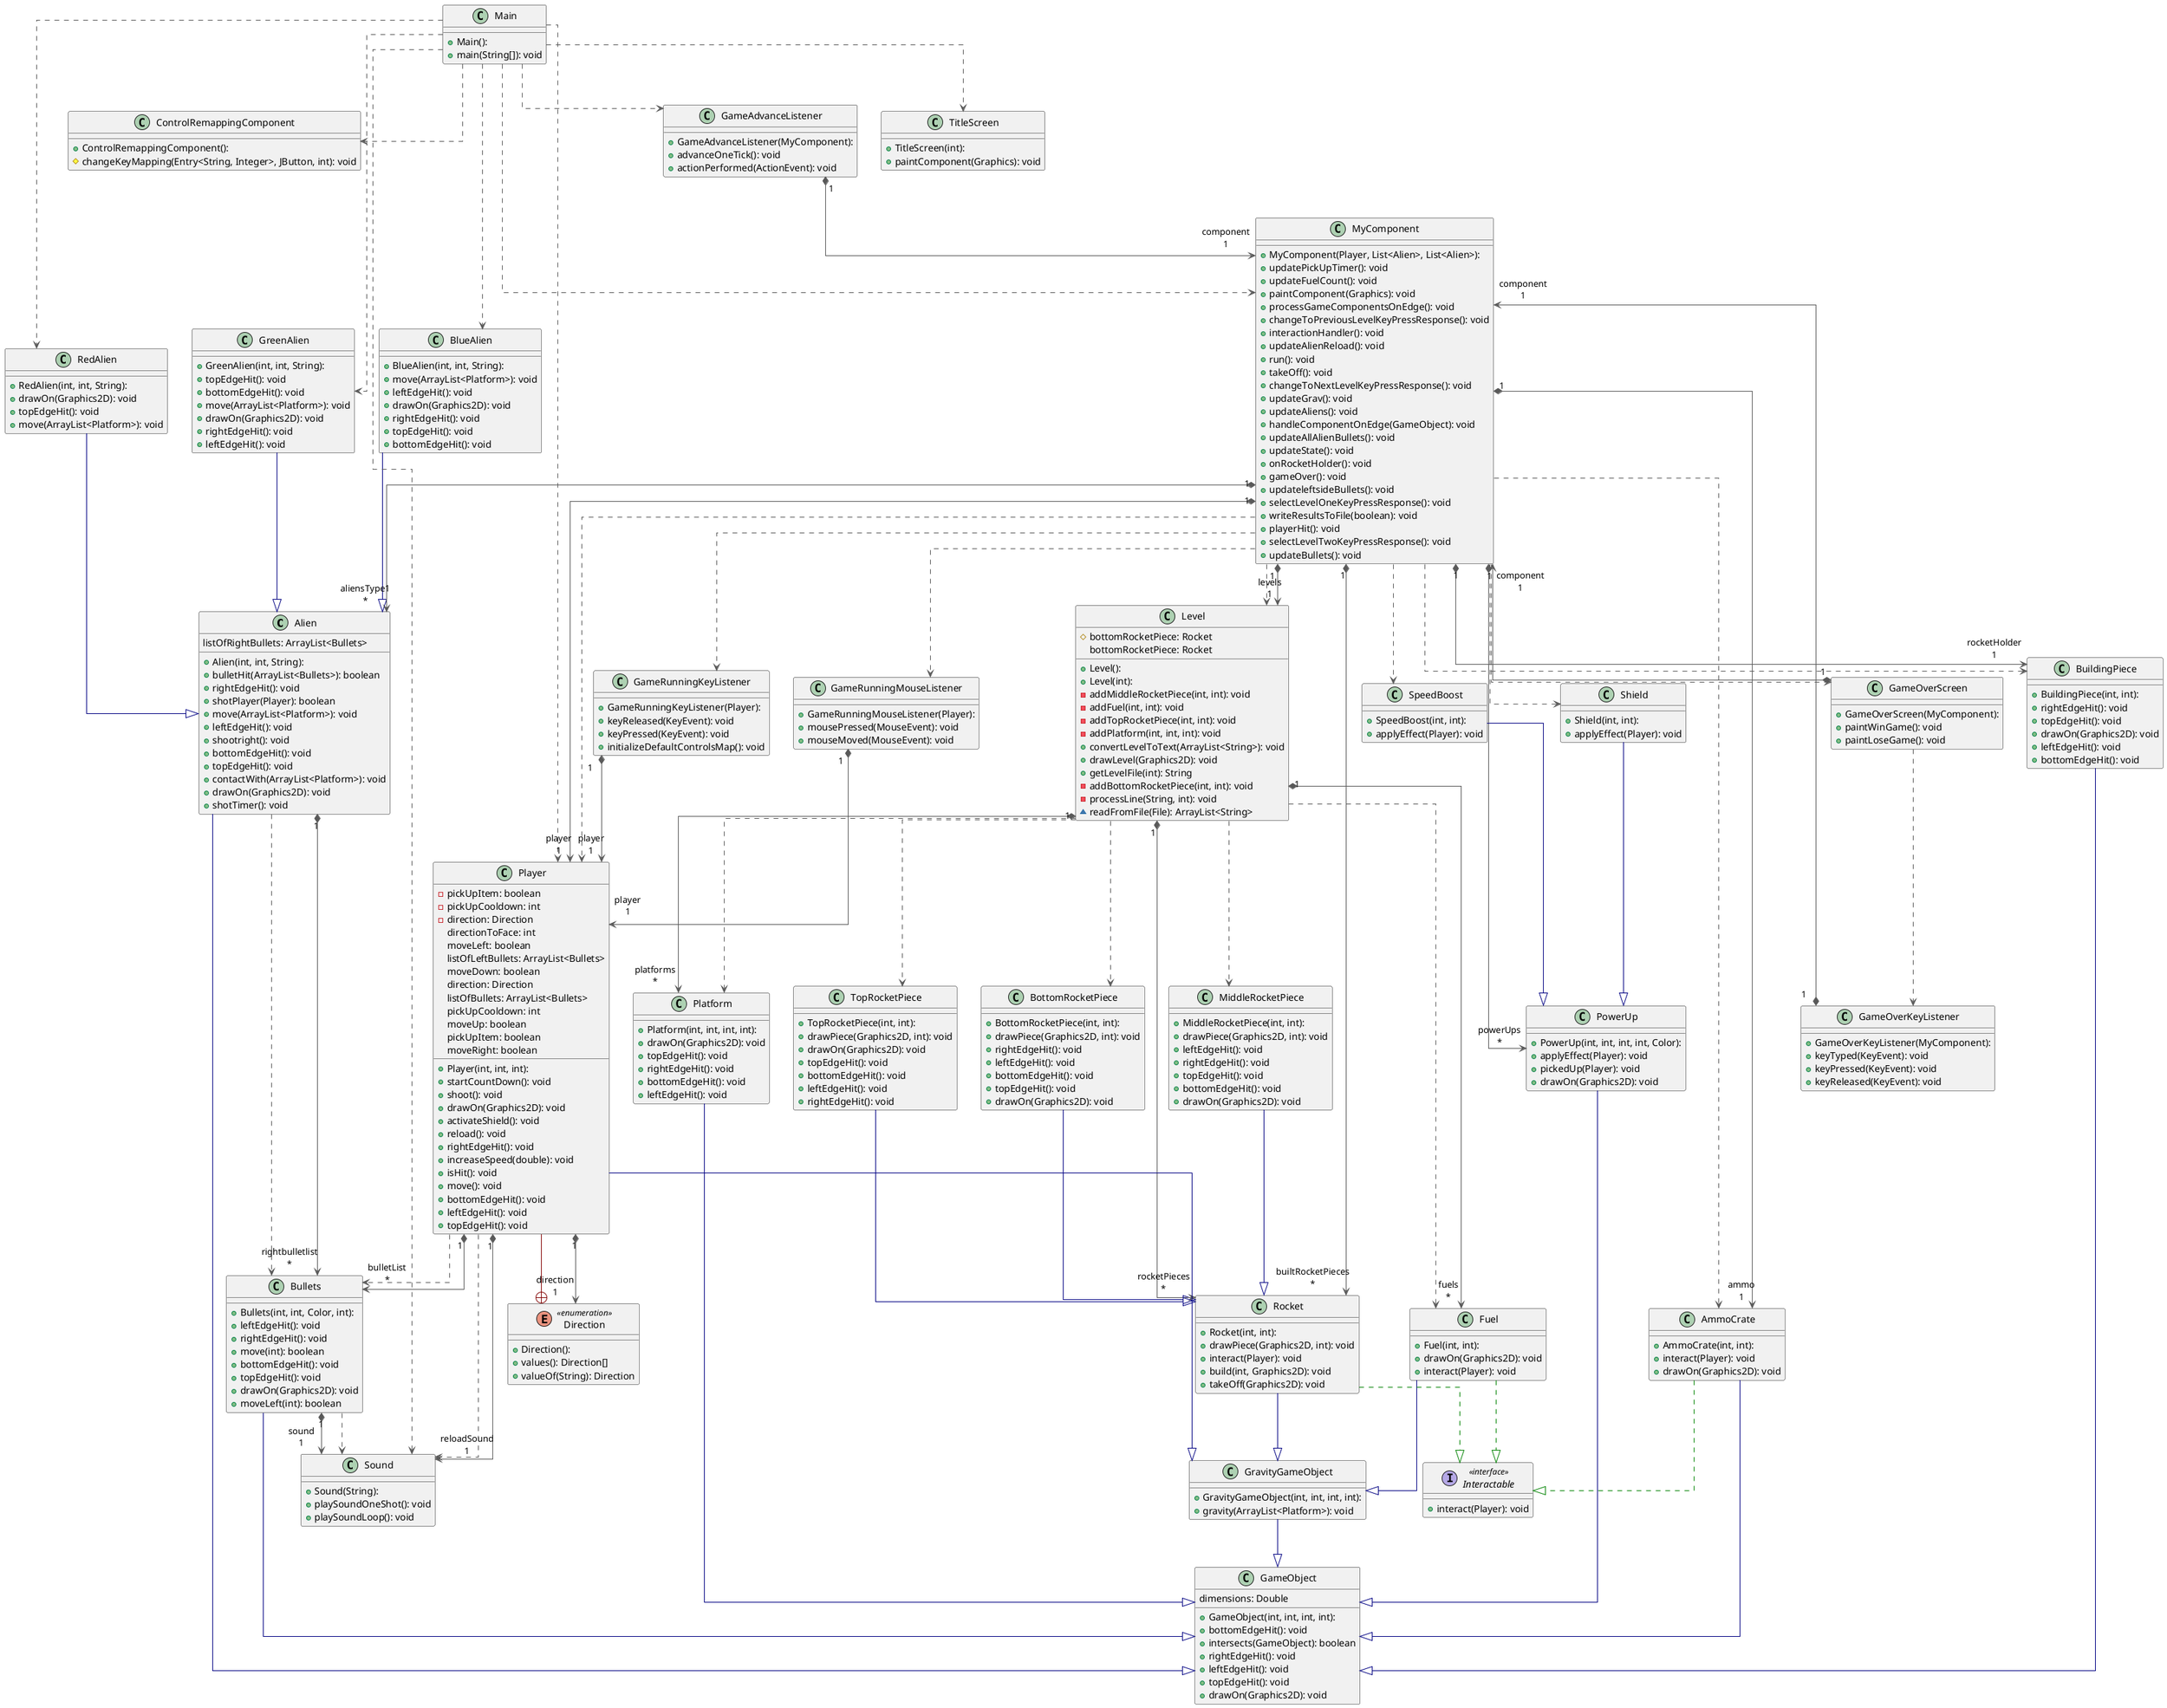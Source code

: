 @startuml

top to bottom direction
skinparam linetype ortho

class Alien {
  + Alien(int, int, String):
  + bulletHit(ArrayList<Bullets>): boolean
  + rightEdgeHit(): void
  + shotPlayer(Player): boolean
  + move(ArrayList<Platform>): void
  + leftEdgeHit(): void
  + shootright(): void
  + bottomEdgeHit(): void
  + topEdgeHit(): void
  + contactWith(ArrayList<Platform>): void
  + drawOn(Graphics2D): void
  + shotTimer(): void
   listOfRightBullets: ArrayList<Bullets>
}
class AmmoCrate {
  + AmmoCrate(int, int):
  + interact(Player): void
  + drawOn(Graphics2D): void
}
class BlueAlien {
  + BlueAlien(int, int, String):
  + move(ArrayList<Platform>): void
  + leftEdgeHit(): void
  + drawOn(Graphics2D): void
  + rightEdgeHit(): void
  + topEdgeHit(): void
  + bottomEdgeHit(): void
}
class BottomRocketPiece {
  + BottomRocketPiece(int, int):
  + drawPiece(Graphics2D, int): void
  + rightEdgeHit(): void
  + leftEdgeHit(): void
  + bottomEdgeHit(): void
  + topEdgeHit(): void
  + drawOn(Graphics2D): void
}
class BuildingPiece {
  + BuildingPiece(int, int):
  + rightEdgeHit(): void
  + topEdgeHit(): void
  + drawOn(Graphics2D): void
  + leftEdgeHit(): void
  + bottomEdgeHit(): void
}
class Bullets {
  + Bullets(int, int, Color, int):
  + leftEdgeHit(): void
  + rightEdgeHit(): void
  + move(int): boolean
  + bottomEdgeHit(): void
  + topEdgeHit(): void
  + drawOn(Graphics2D): void
  + moveLeft(int): boolean
}
class ControlRemappingComponent {
  + ControlRemappingComponent():
  # changeKeyMapping(Entry<String, Integer>, JButton, int): void
}
enum Direction << enumeration >> {
  + Direction():
  + values(): Direction[]
  + valueOf(String): Direction
}
class Fuel {
  + Fuel(int, int):
  + drawOn(Graphics2D): void
  + interact(Player): void
}
class GameAdvanceListener {
  + GameAdvanceListener(MyComponent):
  + advanceOneTick(): void
  + actionPerformed(ActionEvent): void
}
class GameObject {
  + GameObject(int, int, int, int):
  + bottomEdgeHit(): void
  + intersects(GameObject): boolean
  + rightEdgeHit(): void
  + leftEdgeHit(): void
  + topEdgeHit(): void
  + drawOn(Graphics2D): void
   dimensions: Double
}
class GameOverKeyListener {
  + GameOverKeyListener(MyComponent):
  + keyTyped(KeyEvent): void
  + keyPressed(KeyEvent): void
  + keyReleased(KeyEvent): void
}
class GameOverScreen {
  + GameOverScreen(MyComponent):
  + paintWinGame(): void
  + paintLoseGame(): void
}
class GameRunningKeyListener {
  + GameRunningKeyListener(Player):
  + keyReleased(KeyEvent): void
  + keyPressed(KeyEvent): void
  + initializeDefaultControlsMap(): void
}
class GameRunningMouseListener {
  + GameRunningMouseListener(Player):
  + mousePressed(MouseEvent): void
  + mouseMoved(MouseEvent): void
}
class GravityGameObject {
  + GravityGameObject(int, int, int, int):
  + gravity(ArrayList<Platform>): void
}
class GreenAlien {
  + GreenAlien(int, int, String):
  + topEdgeHit(): void
  + bottomEdgeHit(): void
  + move(ArrayList<Platform>): void
  + drawOn(Graphics2D): void
  + rightEdgeHit(): void
  + leftEdgeHit(): void
}
interface Interactable << interface >> {
  + interact(Player): void
}
class Level {
  + Level():
  + Level(int):
  # bottomRocketPiece: Rocket
  - addMiddleRocketPiece(int, int): void
  - addFuel(int, int): void
  - addTopRocketPiece(int, int): void
  - addPlatform(int, int, int): void
  + convertLevelToText(ArrayList<String>): void
  + drawLevel(Graphics2D): void
  + getLevelFile(int): String
  - addBottomRocketPiece(int, int): void
  - processLine(String, int): void
  ~ readFromFile(File): ArrayList<String>
   bottomRocketPiece: Rocket
}
class Main {
  + Main():
  + main(String[]): void
}
class MiddleRocketPiece {
  + MiddleRocketPiece(int, int):
  + drawPiece(Graphics2D, int): void
  + leftEdgeHit(): void
  + rightEdgeHit(): void
  + topEdgeHit(): void
  + bottomEdgeHit(): void
  + drawOn(Graphics2D): void
}
class MyComponent {
  + MyComponent(Player, List<Alien>, List<Alien>):
  + updatePickUpTimer(): void
  + updateFuelCount(): void
  + paintComponent(Graphics): void
  + processGameComponentsOnEdge(): void
  + changeToPreviousLevelKeyPressResponse(): void
  + interactionHandler(): void
  + updateAlienReload(): void
  + run(): void
  + takeOff(): void
  + changeToNextLevelKeyPressResponse(): void
  + updateGrav(): void
  + updateAliens(): void
  + handleComponentOnEdge(GameObject): void
  + updateAllAlienBullets(): void
  + updateState(): void
  + onRocketHolder(): void
  + gameOver(): void
  + updateleftsideBullets(): void
  + selectLevelOneKeyPressResponse(): void
  + writeResultsToFile(boolean): void
  + playerHit(): void
  + selectLevelTwoKeyPressResponse(): void
  + updateBullets(): void
}
class Platform {
  + Platform(int, int, int, int):
  + drawOn(Graphics2D): void
  + topEdgeHit(): void
  + rightEdgeHit(): void
  + bottomEdgeHit(): void
  + leftEdgeHit(): void
}
class Player {
  + Player(int, int, int):
  - pickUpItem: boolean
  - pickUpCooldown: int
  - direction: Direction
  + startCountDown(): void
  + shoot(): void
  + drawOn(Graphics2D): void
  + activateShield(): void
  + reload(): void
  + rightEdgeHit(): void
  + increaseSpeed(double): void
  + isHit(): void
  + move(): void
  + bottomEdgeHit(): void
  + leftEdgeHit(): void
  + topEdgeHit(): void
   directionToFace: int
   moveLeft: boolean
   listOfLeftBullets: ArrayList<Bullets>
   moveDown: boolean
   direction: Direction
   listOfBullets: ArrayList<Bullets>
   pickUpCooldown: int
   moveUp: boolean
   pickUpItem: boolean
   moveRight: boolean
}
class PowerUp {
  + PowerUp(int, int, int, int, Color):
  + applyEffect(Player): void
  + pickedUp(Player): void
  + drawOn(Graphics2D): void
}
class RedAlien {
  + RedAlien(int, int, String):
  + drawOn(Graphics2D): void
  + topEdgeHit(): void
  + move(ArrayList<Platform>): void
}
class Rocket {
  + Rocket(int, int):
  + drawPiece(Graphics2D, int): void
  + interact(Player): void
  + build(int, Graphics2D): void
  + takeOff(Graphics2D): void
}
class Shield {
  + Shield(int, int):
  + applyEffect(Player): void
}
class Sound {
  + Sound(String):
  + playSoundOneShot(): void
  + playSoundLoop(): void
}
class SpeedBoost {
  + SpeedBoost(int, int):
  + applyEffect(Player): void
}
class TitleScreen {
  + TitleScreen(int):
  + paintComponent(Graphics): void
}
class TopRocketPiece {
  + TopRocketPiece(int, int):
  + drawPiece(Graphics2D, int): void
  + drawOn(Graphics2D): void
  + topEdgeHit(): void
  + bottomEdgeHit(): void
  + leftEdgeHit(): void
  + rightEdgeHit(): void
}

Alien                      -[#595959,dashed]->  Bullets
Alien                     "1" *-[#595959,plain]-> "rightbulletlist\n*" Bullets
Alien                      -[#000082,plain]-^  GameObject
AmmoCrate                  -[#000082,plain]-^  GameObject
AmmoCrate                  -[#008200,dashed]-^  Interactable
BlueAlien                  -[#000082,plain]-^  Alien
BottomRocketPiece          -[#000082,plain]-^  Rocket
BuildingPiece              -[#000082,plain]-^  GameObject
Bullets                    -[#000082,plain]-^  GameObject
Bullets                   "1" *-[#595959,plain]-> "sound\n1" Sound
Bullets                    -[#595959,dashed]->  Sound
Direction                  +-[#820000,plain]-  Player
Fuel                       -[#000082,plain]-^  GravityGameObject
Fuel                       -[#008200,dashed]-^  Interactable
GameAdvanceListener       "1" *-[#595959,plain]-> "component\n1" MyComponent
GameOverKeyListener       "1" *-[#595959,plain]-> "component\n1" MyComponent
GameOverScreen             -[#595959,dashed]->  GameOverKeyListener
GameOverScreen            "1" *-[#595959,plain]-> "component\n1" MyComponent
GameRunningKeyListener    "1" *-[#595959,plain]-> "player\n1" Player
GameRunningMouseListener  "1" *-[#595959,plain]-> "player\n1" Player
GravityGameObject          -[#000082,plain]-^  GameObject
GreenAlien                 -[#000082,plain]-^  Alien
Level                      -[#595959,dashed]->  BottomRocketPiece
Level                     "1" *-[#595959,plain]-> "fuels\n*" Fuel
Level                      -[#595959,dashed]->  Fuel
Level                      -[#595959,dashed]->  MiddleRocketPiece
Level                     "1" *-[#595959,plain]-> "platforms\n*" Platform
Level                      -[#595959,dashed]->  Platform
Level                     "1" *-[#595959,plain]-> "rocketPieces\n*" Rocket
Level                      -[#595959,dashed]->  TopRocketPiece
Main                       -[#595959,dashed]->  BlueAlien
Main                       -[#595959,dashed]->  ControlRemappingComponent
Main                       -[#595959,dashed]->  GameAdvanceListener
Main                       -[#595959,dashed]->  GreenAlien
Main                       -[#595959,dashed]->  MyComponent
Main                       -[#595959,dashed]->  Player
Main                       -[#595959,dashed]->  RedAlien
Main                       -[#595959,dashed]->  Sound
Main                       -[#595959,dashed]->  TitleScreen
MiddleRocketPiece          -[#000082,plain]-^  Rocket
MyComponent               "1" *-[#595959,plain]-> "aliensType1\n*" Alien
MyComponent               "1" *-[#595959,plain]-> "ammo\n1" AmmoCrate
MyComponent                -[#595959,dashed]->  AmmoCrate
MyComponent               "1" *-[#595959,plain]-> "rocketHolder\n1" BuildingPiece
MyComponent                -[#595959,dashed]->  BuildingPiece
MyComponent                -[#595959,dashed]->  GameOverScreen
MyComponent                -[#595959,dashed]->  GameRunningKeyListener
MyComponent                -[#595959,dashed]->  GameRunningMouseListener
MyComponent                -[#595959,dashed]->  Level
MyComponent               "1" *-[#595959,plain]-> "levels\n1" Level
MyComponent               "1" *-[#595959,plain]-> "player\n1" Player
MyComponent                -[#595959,dashed]->  Player
MyComponent               "1" *-[#595959,plain]-> "powerUps\n*" PowerUp
MyComponent               "1" *-[#595959,plain]-> "builtRocketPieces\n*" Rocket
MyComponent                -[#595959,dashed]->  Shield
MyComponent                -[#595959,dashed]->  SpeedBoost
Platform                   -[#000082,plain]-^  GameObject
Player                     -[#595959,dashed]->  Bullets
Player                    "1" *-[#595959,plain]-> "bulletList\n*" Bullets
Player                    "1" *-[#595959,plain]-> "direction\n1" Direction
Player                     -[#000082,plain]-^  GravityGameObject
Player                     -[#595959,dashed]->  Sound
Player                    "1" *-[#595959,plain]-> "reloadSound\n1" Sound
PowerUp                    -[#000082,plain]-^  GameObject
RedAlien                   -[#000082,plain]-^  Alien
Rocket                     -[#000082,plain]-^  GravityGameObject
Rocket                     -[#008200,dashed]-^  Interactable
Shield                     -[#000082,plain]-^  PowerUp
SpeedBoost                 -[#000082,plain]-^  PowerUp
TopRocketPiece             -[#000082,plain]-^  Rocket
@enduml
